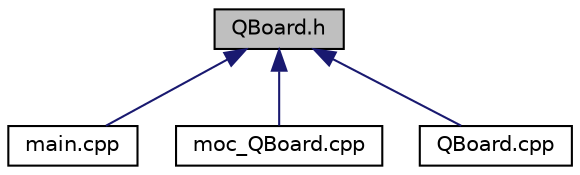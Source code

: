 digraph "QBoard.h"
{
  edge [fontname="Helvetica",fontsize="10",labelfontname="Helvetica",labelfontsize="10"];
  node [fontname="Helvetica",fontsize="10",shape=record];
  Node19 [label="QBoard.h",height=0.2,width=0.4,color="black", fillcolor="grey75", style="filled", fontcolor="black"];
  Node19 -> Node20 [dir="back",color="midnightblue",fontsize="10",style="solid",fontname="Helvetica"];
  Node20 [label="main.cpp",height=0.2,width=0.4,color="black", fillcolor="white", style="filled",URL="$main_8cpp.html"];
  Node19 -> Node21 [dir="back",color="midnightblue",fontsize="10",style="solid",fontname="Helvetica"];
  Node21 [label="moc_QBoard.cpp",height=0.2,width=0.4,color="black", fillcolor="white", style="filled",URL="$moc__QBoard_8cpp.html"];
  Node19 -> Node22 [dir="back",color="midnightblue",fontsize="10",style="solid",fontname="Helvetica"];
  Node22 [label="QBoard.cpp",height=0.2,width=0.4,color="black", fillcolor="white", style="filled",URL="$QBoard_8cpp.html"];
}
